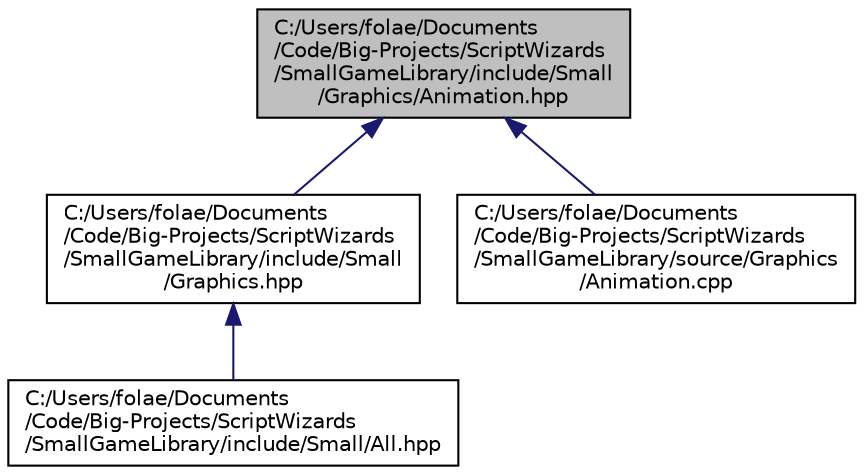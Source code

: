 digraph "C:/Users/folae/Documents/Code/Big-Projects/ScriptWizards/SmallGameLibrary/include/Small/Graphics/Animation.hpp"
{
 // INTERACTIVE_SVG=YES
 // LATEX_PDF_SIZE
  edge [fontname="Helvetica",fontsize="10",labelfontname="Helvetica",labelfontsize="10"];
  node [fontname="Helvetica",fontsize="10",shape=record];
  Node1 [label="C:/Users/folae/Documents\l/Code/Big-Projects/ScriptWizards\l/SmallGameLibrary/include/Small\l/Graphics/Animation.hpp",height=0.2,width=0.4,color="black", fillcolor="grey75", style="filled", fontcolor="black",tooltip="Handling animated sprites."];
  Node1 -> Node2 [dir="back",color="midnightblue",fontsize="10",style="solid",fontname="Helvetica"];
  Node2 [label="C:/Users/folae/Documents\l/Code/Big-Projects/ScriptWizards\l/SmallGameLibrary/include/Small\l/Graphics.hpp",height=0.2,width=0.4,color="black", fillcolor="white", style="filled",URL="$dc/da8/Graphics_8hpp.html",tooltip="Include all the files from the Graphics folder."];
  Node2 -> Node3 [dir="back",color="midnightblue",fontsize="10",style="solid",fontname="Helvetica"];
  Node3 [label="C:/Users/folae/Documents\l/Code/Big-Projects/ScriptWizards\l/SmallGameLibrary/include/Small/All.hpp",height=0.2,width=0.4,color="black", fillcolor="white", style="filled",URL="$da/d41/All_8hpp.html",tooltip="Include the needed files to start a project using the library."];
  Node1 -> Node4 [dir="back",color="midnightblue",fontsize="10",style="solid",fontname="Helvetica"];
  Node4 [label="C:/Users/folae/Documents\l/Code/Big-Projects/ScriptWizards\l/SmallGameLibrary/source/Graphics\l/Animation.cpp",height=0.2,width=0.4,color="black", fillcolor="white", style="filled",URL="$d3/da9/Animation_8cpp.html",tooltip=" "];
}
